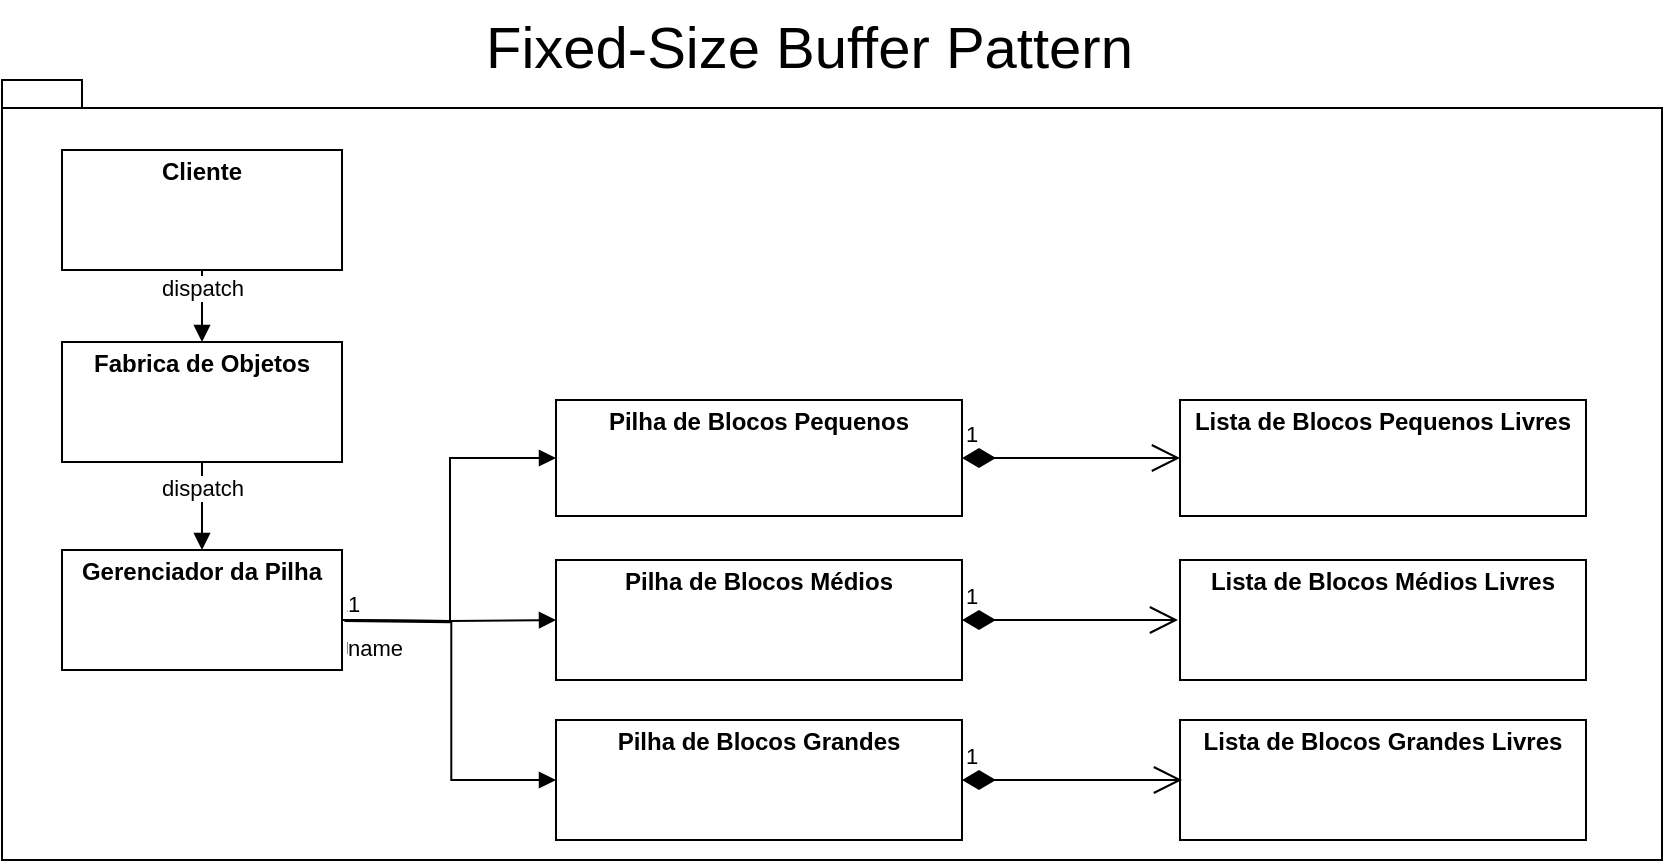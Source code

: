 <mxfile version="26.0.11">
  <diagram name="Page-1" id="b5b7bab2-c9e2-2cf4-8b2a-24fd1a2a6d21">
    <mxGraphModel dx="1363" dy="833" grid="1" gridSize="10" guides="1" tooltips="1" connect="1" arrows="1" fold="1" page="1" pageScale="1" pageWidth="827" pageHeight="1169" background="none" math="0" shadow="0">
      <root>
        <mxCell id="0" />
        <mxCell id="1" parent="0" />
        <mxCell id="vkHWcVJwc6IFvlE2eJ61-2" value="&lt;div&gt;&lt;br style=&quot;font-family: Verdana; font-size: 10px; font-weight: 400; text-align: left; text-wrap-mode: nowrap;&quot;&gt;&lt;/div&gt;" style="shape=folder;fontStyle=1;spacingTop=10;tabWidth=40;tabHeight=14;tabPosition=left;html=1;whiteSpace=wrap;" vertex="1" parent="1">
          <mxGeometry x="410" y="150" width="830" height="390" as="geometry" />
        </mxCell>
        <mxCell id="vkHWcVJwc6IFvlE2eJ61-3" value="&lt;font style=&quot;font-size: 29px;&quot;&gt;Fixed-Size Buffer Pattern&lt;/font&gt;" style="text;whiteSpace=wrap;html=1;" vertex="1" parent="1">
          <mxGeometry x="650" y="110" width="340" height="50" as="geometry" />
        </mxCell>
        <mxCell id="vkHWcVJwc6IFvlE2eJ61-5" value="&lt;p style=&quot;margin:0px;margin-top:4px;text-align:center;&quot;&gt;&lt;b&gt;Cliente&lt;/b&gt;&lt;/p&gt;" style="verticalAlign=top;align=left;overflow=fill;html=1;whiteSpace=wrap;" vertex="1" parent="1">
          <mxGeometry x="440" y="185" width="140" height="60" as="geometry" />
        </mxCell>
        <mxCell id="vkHWcVJwc6IFvlE2eJ61-6" value="&lt;p style=&quot;margin:0px;margin-top:4px;text-align:center;&quot;&gt;&lt;b&gt;Fabrica de Objetos&lt;/b&gt;&lt;/p&gt;" style="verticalAlign=top;align=left;overflow=fill;html=1;whiteSpace=wrap;" vertex="1" parent="1">
          <mxGeometry x="440" y="281" width="140" height="60" as="geometry" />
        </mxCell>
        <mxCell id="vkHWcVJwc6IFvlE2eJ61-7" value="dispatch" style="html=1;verticalAlign=bottom;endArrow=block;curved=0;rounded=0;exitX=0.5;exitY=1;exitDx=0;exitDy=0;" edge="1" parent="1" source="vkHWcVJwc6IFvlE2eJ61-5" target="vkHWcVJwc6IFvlE2eJ61-6">
          <mxGeometry width="80" relative="1" as="geometry">
            <mxPoint x="510" y="290" as="sourcePoint" />
            <mxPoint x="590" y="290" as="targetPoint" />
          </mxGeometry>
        </mxCell>
        <mxCell id="vkHWcVJwc6IFvlE2eJ61-8" value="&lt;p style=&quot;margin:0px;margin-top:4px;text-align:center;&quot;&gt;&lt;b&gt;Gerenciador da Pilha&lt;/b&gt;&lt;/p&gt;" style="verticalAlign=top;align=left;overflow=fill;html=1;whiteSpace=wrap;" vertex="1" parent="1">
          <mxGeometry x="440" y="385" width="140" height="60" as="geometry" />
        </mxCell>
        <mxCell id="vkHWcVJwc6IFvlE2eJ61-9" value="dispatch" style="html=1;verticalAlign=bottom;endArrow=block;curved=0;rounded=0;exitX=0.5;exitY=1;exitDx=0;exitDy=0;" edge="1" parent="1" source="vkHWcVJwc6IFvlE2eJ61-6" target="vkHWcVJwc6IFvlE2eJ61-8">
          <mxGeometry width="80" relative="1" as="geometry">
            <mxPoint x="509.5" y="390" as="sourcePoint" />
            <mxPoint x="510" y="380" as="targetPoint" />
          </mxGeometry>
        </mxCell>
        <mxCell id="vkHWcVJwc6IFvlE2eJ61-10" value="&lt;p style=&quot;margin:0px;margin-top:4px;text-align:center;&quot;&gt;&lt;b&gt;Pilha de Blocos Pequenos&lt;/b&gt;&lt;/p&gt;" style="verticalAlign=top;align=left;overflow=fill;html=1;whiteSpace=wrap;" vertex="1" parent="1">
          <mxGeometry x="687" y="310" width="203" height="58" as="geometry" />
        </mxCell>
        <mxCell id="vkHWcVJwc6IFvlE2eJ61-11" value="&lt;p style=&quot;margin:0px;margin-top:4px;text-align:center;&quot;&gt;&lt;b&gt;Pilha de Blocos Médios&lt;/b&gt;&lt;/p&gt;" style="verticalAlign=top;align=left;overflow=fill;html=1;whiteSpace=wrap;" vertex="1" parent="1">
          <mxGeometry x="687" y="390" width="203" height="60" as="geometry" />
        </mxCell>
        <mxCell id="vkHWcVJwc6IFvlE2eJ61-12" value="&lt;p style=&quot;margin:0px;margin-top:4px;text-align:center;&quot;&gt;&lt;b&gt;Pilha de Blocos Grandes&lt;/b&gt;&lt;/p&gt;" style="verticalAlign=top;align=left;overflow=fill;html=1;whiteSpace=wrap;" vertex="1" parent="1">
          <mxGeometry x="687" y="470" width="203" height="60" as="geometry" />
        </mxCell>
        <mxCell id="vkHWcVJwc6IFvlE2eJ61-13" value="name" style="endArrow=block;endFill=1;html=1;edgeStyle=orthogonalEdgeStyle;align=left;verticalAlign=top;rounded=0;entryX=0;entryY=0.5;entryDx=0;entryDy=0;" edge="1" parent="1" target="vkHWcVJwc6IFvlE2eJ61-10">
          <mxGeometry x="-1" relative="1" as="geometry">
            <mxPoint x="580" y="420" as="sourcePoint" />
            <mxPoint x="740" y="420" as="targetPoint" />
          </mxGeometry>
        </mxCell>
        <mxCell id="vkHWcVJwc6IFvlE2eJ61-14" value="1" style="edgeLabel;resizable=0;html=1;align=left;verticalAlign=bottom;" connectable="0" vertex="1" parent="vkHWcVJwc6IFvlE2eJ61-13">
          <mxGeometry x="-1" relative="1" as="geometry" />
        </mxCell>
        <mxCell id="vkHWcVJwc6IFvlE2eJ61-15" value="name" style="endArrow=block;endFill=1;html=1;edgeStyle=orthogonalEdgeStyle;align=left;verticalAlign=top;rounded=0;entryX=0;entryY=0.5;entryDx=0;entryDy=0;" edge="1" parent="1" target="vkHWcVJwc6IFvlE2eJ61-11">
          <mxGeometry x="-1" relative="1" as="geometry">
            <mxPoint x="580" y="420" as="sourcePoint" />
            <mxPoint x="697" y="340" as="targetPoint" />
          </mxGeometry>
        </mxCell>
        <mxCell id="vkHWcVJwc6IFvlE2eJ61-16" value="1" style="edgeLabel;resizable=0;html=1;align=left;verticalAlign=bottom;" connectable="0" vertex="1" parent="vkHWcVJwc6IFvlE2eJ61-15">
          <mxGeometry x="-1" relative="1" as="geometry" />
        </mxCell>
        <mxCell id="vkHWcVJwc6IFvlE2eJ61-17" value="name" style="endArrow=block;endFill=1;html=1;edgeStyle=orthogonalEdgeStyle;align=left;verticalAlign=top;rounded=0;entryX=0;entryY=0.5;entryDx=0;entryDy=0;exitX=1.009;exitY=0.626;exitDx=0;exitDy=0;exitPerimeter=0;" edge="1" parent="1" target="vkHWcVJwc6IFvlE2eJ61-12">
          <mxGeometry x="-1" relative="1" as="geometry">
            <mxPoint x="581.26" y="420.56" as="sourcePoint" />
            <mxPoint x="707" y="348" as="targetPoint" />
          </mxGeometry>
        </mxCell>
        <mxCell id="vkHWcVJwc6IFvlE2eJ61-18" value="1" style="edgeLabel;resizable=0;html=1;align=left;verticalAlign=bottom;" connectable="0" vertex="1" parent="vkHWcVJwc6IFvlE2eJ61-17">
          <mxGeometry x="-1" relative="1" as="geometry" />
        </mxCell>
        <mxCell id="vkHWcVJwc6IFvlE2eJ61-19" value="1" style="endArrow=open;html=1;endSize=12;startArrow=diamondThin;startSize=14;startFill=1;edgeStyle=orthogonalEdgeStyle;align=left;verticalAlign=bottom;rounded=0;exitX=1;exitY=0.5;exitDx=0;exitDy=0;entryX=0;entryY=0.5;entryDx=0;entryDy=0;" edge="1" parent="1" source="vkHWcVJwc6IFvlE2eJ61-10" target="vkHWcVJwc6IFvlE2eJ61-20">
          <mxGeometry x="-1" y="3" relative="1" as="geometry">
            <mxPoint x="860" y="260" as="sourcePoint" />
            <mxPoint x="1020" y="260" as="targetPoint" />
          </mxGeometry>
        </mxCell>
        <mxCell id="vkHWcVJwc6IFvlE2eJ61-20" value="&lt;p style=&quot;margin:0px;margin-top:4px;text-align:center;&quot;&gt;&lt;b&gt;Lista de Blocos Pequenos Livres&lt;/b&gt;&lt;/p&gt;" style="verticalAlign=top;align=left;overflow=fill;html=1;whiteSpace=wrap;" vertex="1" parent="1">
          <mxGeometry x="999" y="310" width="203" height="58" as="geometry" />
        </mxCell>
        <mxCell id="vkHWcVJwc6IFvlE2eJ61-21" value="&lt;p style=&quot;margin:0px;margin-top:4px;text-align:center;&quot;&gt;&lt;b&gt;Lista de Blocos Médios Livres&lt;/b&gt;&lt;/p&gt;" style="verticalAlign=top;align=left;overflow=fill;html=1;whiteSpace=wrap;" vertex="1" parent="1">
          <mxGeometry x="999" y="390" width="203" height="60" as="geometry" />
        </mxCell>
        <mxCell id="vkHWcVJwc6IFvlE2eJ61-22" value="&lt;p style=&quot;margin:0px;margin-top:4px;text-align:center;&quot;&gt;&lt;b&gt;Lista de Blocos Grandes Livres&lt;/b&gt;&lt;/p&gt;" style="verticalAlign=top;align=left;overflow=fill;html=1;whiteSpace=wrap;" vertex="1" parent="1">
          <mxGeometry x="999" y="470" width="203" height="60" as="geometry" />
        </mxCell>
        <mxCell id="vkHWcVJwc6IFvlE2eJ61-23" value="1" style="endArrow=open;html=1;endSize=12;startArrow=diamondThin;startSize=14;startFill=1;edgeStyle=orthogonalEdgeStyle;align=left;verticalAlign=bottom;rounded=0;exitX=1;exitY=0.5;exitDx=0;exitDy=0;" edge="1" parent="1" source="vkHWcVJwc6IFvlE2eJ61-11">
          <mxGeometry x="-1" y="3" relative="1" as="geometry">
            <mxPoint x="900" y="349" as="sourcePoint" />
            <mxPoint x="998" y="420" as="targetPoint" />
          </mxGeometry>
        </mxCell>
        <mxCell id="vkHWcVJwc6IFvlE2eJ61-24" value="1" style="endArrow=open;html=1;endSize=12;startArrow=diamondThin;startSize=14;startFill=1;edgeStyle=orthogonalEdgeStyle;align=left;verticalAlign=bottom;rounded=0;exitX=1;exitY=0.5;exitDx=0;exitDy=0;" edge="1" parent="1" source="vkHWcVJwc6IFvlE2eJ61-12">
          <mxGeometry x="-1" y="3" relative="1" as="geometry">
            <mxPoint x="900" y="430" as="sourcePoint" />
            <mxPoint x="1000" y="500" as="targetPoint" />
          </mxGeometry>
        </mxCell>
      </root>
    </mxGraphModel>
  </diagram>
</mxfile>
